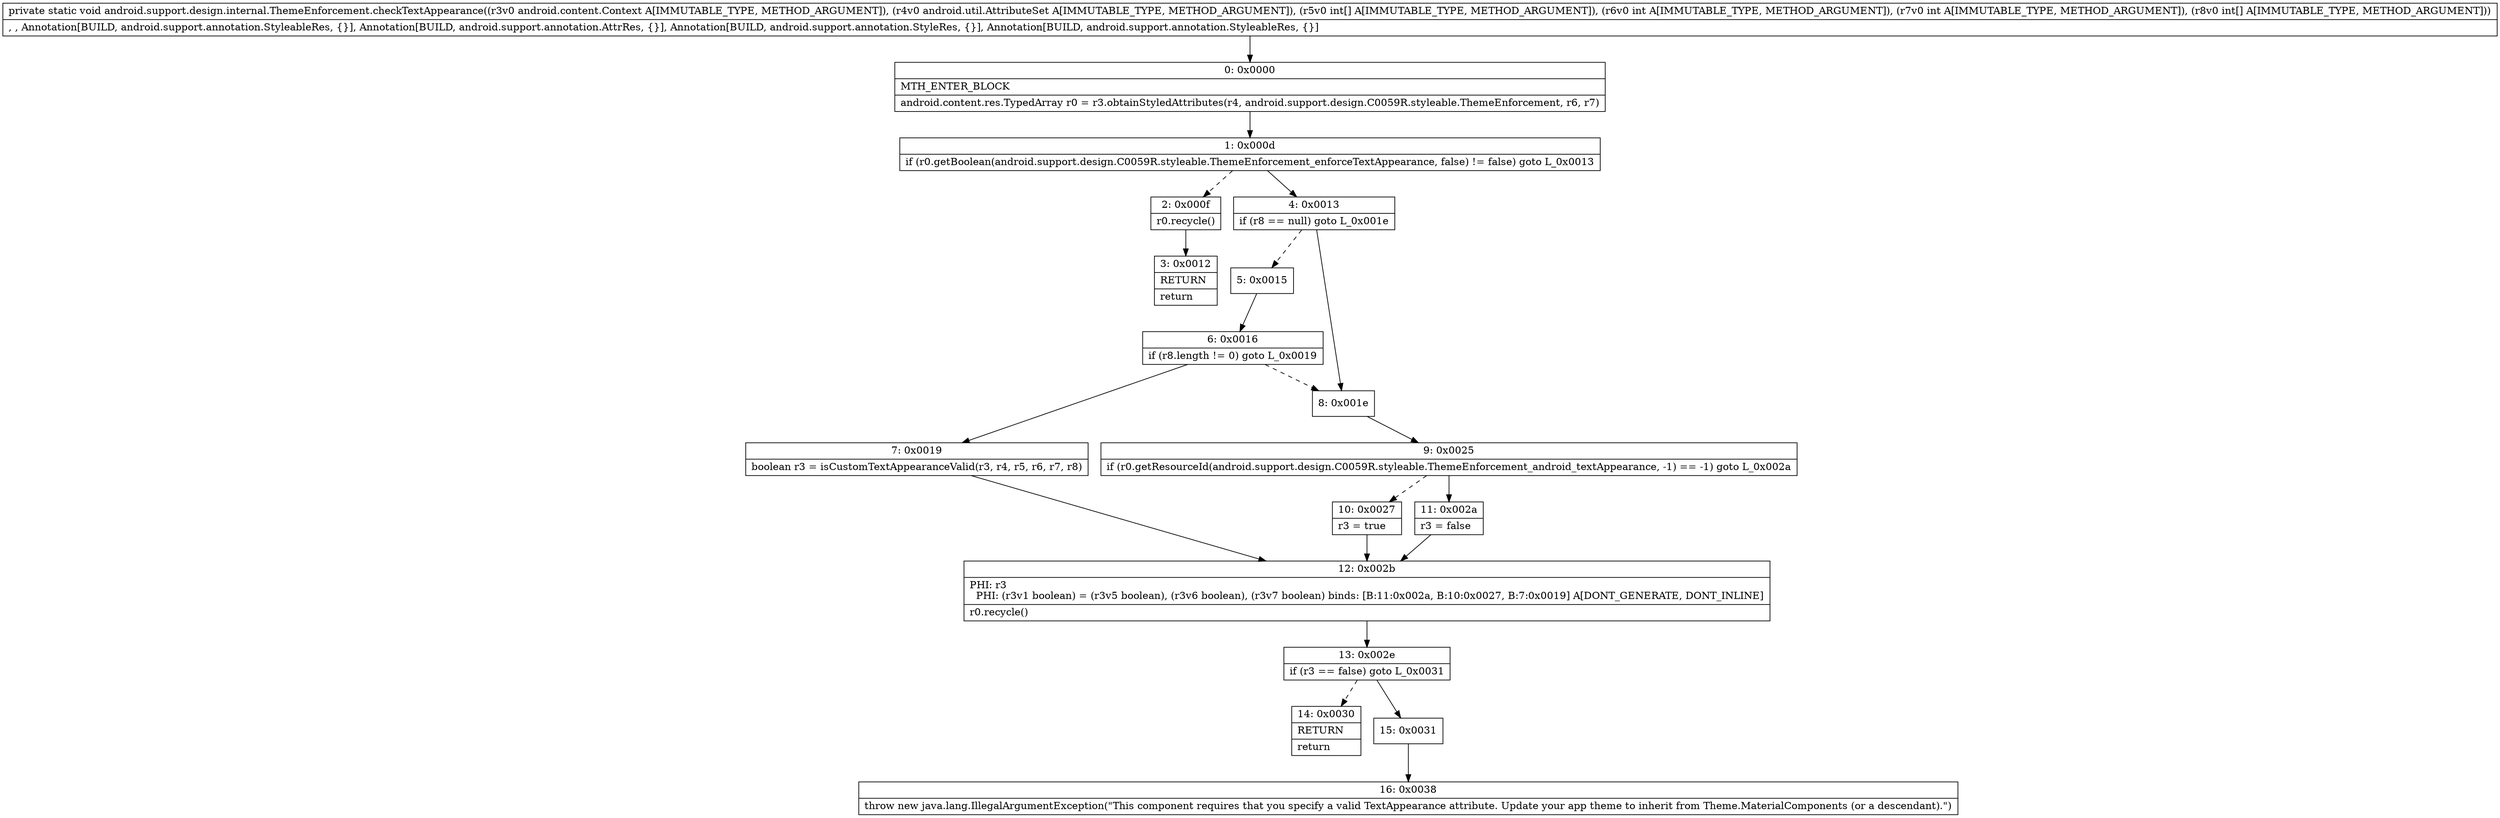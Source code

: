 digraph "CFG forandroid.support.design.internal.ThemeEnforcement.checkTextAppearance(Landroid\/content\/Context;Landroid\/util\/AttributeSet;[III[I)V" {
Node_0 [shape=record,label="{0\:\ 0x0000|MTH_ENTER_BLOCK\l|android.content.res.TypedArray r0 = r3.obtainStyledAttributes(r4, android.support.design.C0059R.styleable.ThemeEnforcement, r6, r7)\l}"];
Node_1 [shape=record,label="{1\:\ 0x000d|if (r0.getBoolean(android.support.design.C0059R.styleable.ThemeEnforcement_enforceTextAppearance, false) != false) goto L_0x0013\l}"];
Node_2 [shape=record,label="{2\:\ 0x000f|r0.recycle()\l}"];
Node_3 [shape=record,label="{3\:\ 0x0012|RETURN\l|return\l}"];
Node_4 [shape=record,label="{4\:\ 0x0013|if (r8 == null) goto L_0x001e\l}"];
Node_5 [shape=record,label="{5\:\ 0x0015}"];
Node_6 [shape=record,label="{6\:\ 0x0016|if (r8.length != 0) goto L_0x0019\l}"];
Node_7 [shape=record,label="{7\:\ 0x0019|boolean r3 = isCustomTextAppearanceValid(r3, r4, r5, r6, r7, r8)\l}"];
Node_8 [shape=record,label="{8\:\ 0x001e}"];
Node_9 [shape=record,label="{9\:\ 0x0025|if (r0.getResourceId(android.support.design.C0059R.styleable.ThemeEnforcement_android_textAppearance, \-1) == \-1) goto L_0x002a\l}"];
Node_10 [shape=record,label="{10\:\ 0x0027|r3 = true\l}"];
Node_11 [shape=record,label="{11\:\ 0x002a|r3 = false\l}"];
Node_12 [shape=record,label="{12\:\ 0x002b|PHI: r3 \l  PHI: (r3v1 boolean) = (r3v5 boolean), (r3v6 boolean), (r3v7 boolean) binds: [B:11:0x002a, B:10:0x0027, B:7:0x0019] A[DONT_GENERATE, DONT_INLINE]\l|r0.recycle()\l}"];
Node_13 [shape=record,label="{13\:\ 0x002e|if (r3 == false) goto L_0x0031\l}"];
Node_14 [shape=record,label="{14\:\ 0x0030|RETURN\l|return\l}"];
Node_15 [shape=record,label="{15\:\ 0x0031}"];
Node_16 [shape=record,label="{16\:\ 0x0038|throw new java.lang.IllegalArgumentException(\"This component requires that you specify a valid TextAppearance attribute. Update your app theme to inherit from Theme.MaterialComponents (or a descendant).\")\l}"];
MethodNode[shape=record,label="{private static void android.support.design.internal.ThemeEnforcement.checkTextAppearance((r3v0 android.content.Context A[IMMUTABLE_TYPE, METHOD_ARGUMENT]), (r4v0 android.util.AttributeSet A[IMMUTABLE_TYPE, METHOD_ARGUMENT]), (r5v0 int[] A[IMMUTABLE_TYPE, METHOD_ARGUMENT]), (r6v0 int A[IMMUTABLE_TYPE, METHOD_ARGUMENT]), (r7v0 int A[IMMUTABLE_TYPE, METHOD_ARGUMENT]), (r8v0 int[] A[IMMUTABLE_TYPE, METHOD_ARGUMENT]))  | , , Annotation[BUILD, android.support.annotation.StyleableRes, \{\}], Annotation[BUILD, android.support.annotation.AttrRes, \{\}], Annotation[BUILD, android.support.annotation.StyleRes, \{\}], Annotation[BUILD, android.support.annotation.StyleableRes, \{\}]\l}"];
MethodNode -> Node_0;
Node_0 -> Node_1;
Node_1 -> Node_2[style=dashed];
Node_1 -> Node_4;
Node_2 -> Node_3;
Node_4 -> Node_5[style=dashed];
Node_4 -> Node_8;
Node_5 -> Node_6;
Node_6 -> Node_7;
Node_6 -> Node_8[style=dashed];
Node_7 -> Node_12;
Node_8 -> Node_9;
Node_9 -> Node_10[style=dashed];
Node_9 -> Node_11;
Node_10 -> Node_12;
Node_11 -> Node_12;
Node_12 -> Node_13;
Node_13 -> Node_14[style=dashed];
Node_13 -> Node_15;
Node_15 -> Node_16;
}

